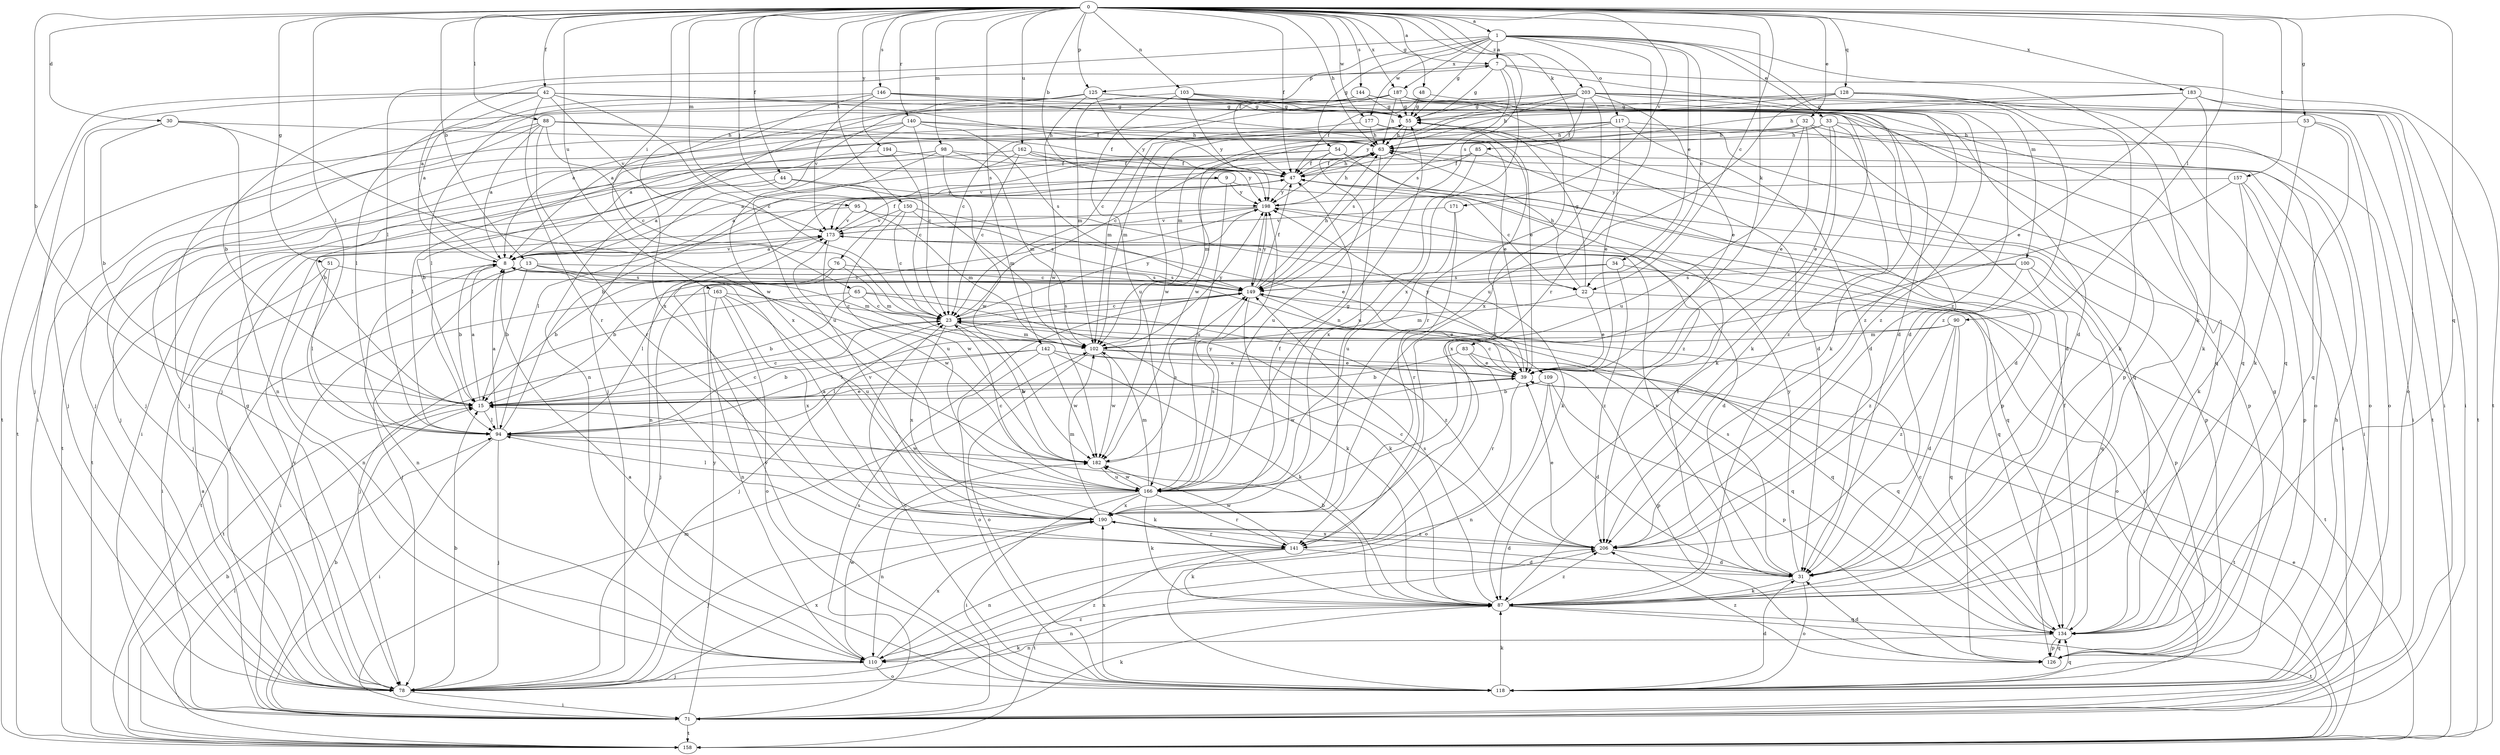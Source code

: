 strict digraph  {
0;
1;
7;
8;
9;
13;
15;
22;
23;
30;
31;
32;
33;
34;
39;
42;
44;
47;
48;
51;
53;
54;
55;
63;
65;
71;
76;
78;
83;
85;
87;
88;
90;
94;
95;
98;
100;
102;
103;
109;
110;
117;
118;
125;
126;
128;
134;
140;
141;
142;
144;
146;
149;
150;
157;
158;
162;
163;
166;
171;
173;
177;
182;
183;
187;
190;
194;
198;
203;
206;
0 -> 1  [label=a];
0 -> 7  [label=a];
0 -> 9  [label=b];
0 -> 13  [label=b];
0 -> 15  [label=b];
0 -> 22  [label=c];
0 -> 30  [label=d];
0 -> 32  [label=e];
0 -> 42  [label=f];
0 -> 44  [label=f];
0 -> 47  [label=f];
0 -> 48  [label=g];
0 -> 51  [label=g];
0 -> 53  [label=g];
0 -> 63  [label=h];
0 -> 65  [label=i];
0 -> 76  [label=j];
0 -> 83  [label=k];
0 -> 85  [label=k];
0 -> 88  [label=l];
0 -> 90  [label=l];
0 -> 94  [label=l];
0 -> 95  [label=m];
0 -> 98  [label=m];
0 -> 103  [label=n];
0 -> 125  [label=p];
0 -> 128  [label=q];
0 -> 134  [label=q];
0 -> 140  [label=r];
0 -> 142  [label=s];
0 -> 144  [label=s];
0 -> 146  [label=s];
0 -> 149  [label=s];
0 -> 150  [label=t];
0 -> 157  [label=t];
0 -> 162  [label=u];
0 -> 163  [label=u];
0 -> 171  [label=v];
0 -> 177  [label=w];
0 -> 183  [label=x];
0 -> 187  [label=x];
0 -> 194  [label=y];
0 -> 203  [label=z];
1 -> 7  [label=a];
1 -> 22  [label=c];
1 -> 33  [label=e];
1 -> 34  [label=e];
1 -> 47  [label=f];
1 -> 54  [label=g];
1 -> 55  [label=g];
1 -> 87  [label=k];
1 -> 94  [label=l];
1 -> 100  [label=m];
1 -> 117  [label=o];
1 -> 141  [label=r];
1 -> 177  [label=w];
1 -> 187  [label=x];
7 -> 55  [label=g];
7 -> 125  [label=p];
7 -> 149  [label=s];
7 -> 158  [label=t];
7 -> 190  [label=x];
7 -> 206  [label=z];
8 -> 7  [label=a];
8 -> 15  [label=b];
8 -> 22  [label=c];
8 -> 109  [label=n];
8 -> 110  [label=n];
8 -> 149  [label=s];
8 -> 173  [label=v];
9 -> 8  [label=a];
9 -> 22  [label=c];
9 -> 166  [label=u];
9 -> 198  [label=y];
13 -> 15  [label=b];
13 -> 78  [label=j];
13 -> 102  [label=m];
13 -> 149  [label=s];
13 -> 158  [label=t];
13 -> 182  [label=w];
15 -> 8  [label=a];
15 -> 23  [label=c];
15 -> 39  [label=e];
15 -> 94  [label=l];
22 -> 39  [label=e];
22 -> 55  [label=g];
22 -> 63  [label=h];
22 -> 102  [label=m];
22 -> 158  [label=t];
23 -> 102  [label=m];
23 -> 134  [label=q];
23 -> 149  [label=s];
23 -> 158  [label=t];
23 -> 182  [label=w];
23 -> 190  [label=x];
23 -> 198  [label=y];
30 -> 15  [label=b];
30 -> 63  [label=h];
30 -> 78  [label=j];
30 -> 110  [label=n];
30 -> 182  [label=w];
31 -> 87  [label=k];
31 -> 118  [label=o];
31 -> 149  [label=s];
31 -> 173  [label=v];
31 -> 198  [label=y];
32 -> 23  [label=c];
32 -> 31  [label=d];
32 -> 39  [label=e];
32 -> 63  [label=h];
32 -> 118  [label=o];
32 -> 166  [label=u];
33 -> 39  [label=e];
33 -> 63  [label=h];
33 -> 71  [label=i];
33 -> 78  [label=j];
33 -> 87  [label=k];
33 -> 206  [label=z];
34 -> 15  [label=b];
34 -> 71  [label=i];
34 -> 149  [label=s];
34 -> 206  [label=z];
39 -> 15  [label=b];
39 -> 23  [label=c];
39 -> 118  [label=o];
39 -> 158  [label=t];
39 -> 182  [label=w];
39 -> 198  [label=y];
42 -> 23  [label=c];
42 -> 47  [label=f];
42 -> 55  [label=g];
42 -> 78  [label=j];
42 -> 94  [label=l];
42 -> 141  [label=r];
42 -> 158  [label=t];
42 -> 173  [label=v];
44 -> 8  [label=a];
44 -> 102  [label=m];
44 -> 158  [label=t];
44 -> 198  [label=y];
47 -> 63  [label=h];
47 -> 94  [label=l];
47 -> 110  [label=n];
47 -> 126  [label=p];
47 -> 198  [label=y];
48 -> 47  [label=f];
48 -> 55  [label=g];
48 -> 206  [label=z];
51 -> 71  [label=i];
51 -> 94  [label=l];
51 -> 110  [label=n];
51 -> 149  [label=s];
53 -> 63  [label=h];
53 -> 87  [label=k];
53 -> 118  [label=o];
53 -> 134  [label=q];
54 -> 8  [label=a];
54 -> 15  [label=b];
54 -> 47  [label=f];
54 -> 71  [label=i];
54 -> 166  [label=u];
54 -> 206  [label=z];
55 -> 63  [label=h];
55 -> 102  [label=m];
55 -> 134  [label=q];
55 -> 149  [label=s];
55 -> 182  [label=w];
63 -> 47  [label=f];
63 -> 102  [label=m];
63 -> 126  [label=p];
63 -> 190  [label=x];
65 -> 15  [label=b];
65 -> 23  [label=c];
65 -> 78  [label=j];
65 -> 87  [label=k];
65 -> 206  [label=z];
71 -> 8  [label=a];
71 -> 15  [label=b];
71 -> 87  [label=k];
71 -> 102  [label=m];
71 -> 149  [label=s];
71 -> 158  [label=t];
71 -> 198  [label=y];
76 -> 15  [label=b];
76 -> 94  [label=l];
76 -> 102  [label=m];
76 -> 149  [label=s];
78 -> 15  [label=b];
78 -> 55  [label=g];
78 -> 71  [label=i];
78 -> 87  [label=k];
78 -> 173  [label=v];
78 -> 190  [label=x];
78 -> 206  [label=z];
83 -> 15  [label=b];
83 -> 39  [label=e];
83 -> 134  [label=q];
83 -> 141  [label=r];
85 -> 31  [label=d];
85 -> 47  [label=f];
85 -> 166  [label=u];
85 -> 173  [label=v];
87 -> 15  [label=b];
87 -> 47  [label=f];
87 -> 110  [label=n];
87 -> 134  [label=q];
87 -> 149  [label=s];
87 -> 158  [label=t];
87 -> 206  [label=z];
88 -> 8  [label=a];
88 -> 23  [label=c];
88 -> 47  [label=f];
88 -> 63  [label=h];
88 -> 78  [label=j];
88 -> 141  [label=r];
88 -> 158  [label=t];
90 -> 31  [label=d];
90 -> 94  [label=l];
90 -> 102  [label=m];
90 -> 134  [label=q];
90 -> 206  [label=z];
94 -> 8  [label=a];
94 -> 23  [label=c];
94 -> 63  [label=h];
94 -> 71  [label=i];
94 -> 78  [label=j];
94 -> 87  [label=k];
94 -> 182  [label=w];
95 -> 78  [label=j];
95 -> 87  [label=k];
95 -> 102  [label=m];
95 -> 173  [label=v];
98 -> 15  [label=b];
98 -> 47  [label=f];
98 -> 78  [label=j];
98 -> 102  [label=m];
98 -> 166  [label=u];
98 -> 182  [label=w];
100 -> 78  [label=j];
100 -> 126  [label=p];
100 -> 134  [label=q];
100 -> 149  [label=s];
100 -> 206  [label=z];
102 -> 39  [label=e];
102 -> 118  [label=o];
102 -> 134  [label=q];
102 -> 182  [label=w];
102 -> 198  [label=y];
103 -> 55  [label=g];
103 -> 87  [label=k];
103 -> 102  [label=m];
103 -> 126  [label=p];
103 -> 166  [label=u];
103 -> 198  [label=y];
109 -> 15  [label=b];
109 -> 31  [label=d];
109 -> 110  [label=n];
109 -> 126  [label=p];
110 -> 78  [label=j];
110 -> 118  [label=o];
110 -> 182  [label=w];
110 -> 190  [label=x];
110 -> 206  [label=z];
117 -> 31  [label=d];
117 -> 39  [label=e];
117 -> 63  [label=h];
117 -> 78  [label=j];
117 -> 118  [label=o];
117 -> 182  [label=w];
118 -> 8  [label=a];
118 -> 23  [label=c];
118 -> 31  [label=d];
118 -> 63  [label=h];
118 -> 87  [label=k];
118 -> 134  [label=q];
118 -> 173  [label=v];
118 -> 190  [label=x];
125 -> 8  [label=a];
125 -> 31  [label=d];
125 -> 55  [label=g];
125 -> 94  [label=l];
125 -> 110  [label=n];
125 -> 134  [label=q];
125 -> 182  [label=w];
125 -> 198  [label=y];
126 -> 31  [label=d];
126 -> 55  [label=g];
126 -> 134  [label=q];
126 -> 206  [label=z];
128 -> 55  [label=g];
128 -> 87  [label=k];
128 -> 102  [label=m];
128 -> 134  [label=q];
128 -> 166  [label=u];
128 -> 206  [label=z];
134 -> 23  [label=c];
134 -> 47  [label=f];
134 -> 110  [label=n];
134 -> 126  [label=p];
140 -> 8  [label=a];
140 -> 23  [label=c];
140 -> 39  [label=e];
140 -> 63  [label=h];
140 -> 71  [label=i];
140 -> 149  [label=s];
140 -> 190  [label=x];
141 -> 31  [label=d];
141 -> 87  [label=k];
141 -> 110  [label=n];
141 -> 158  [label=t];
141 -> 182  [label=w];
142 -> 15  [label=b];
142 -> 39  [label=e];
142 -> 87  [label=k];
142 -> 94  [label=l];
142 -> 118  [label=o];
142 -> 126  [label=p];
142 -> 182  [label=w];
144 -> 8  [label=a];
144 -> 23  [label=c];
144 -> 31  [label=d];
144 -> 55  [label=g];
144 -> 141  [label=r];
146 -> 8  [label=a];
146 -> 39  [label=e];
146 -> 55  [label=g];
146 -> 134  [label=q];
146 -> 173  [label=v];
146 -> 190  [label=x];
149 -> 23  [label=c];
149 -> 39  [label=e];
149 -> 47  [label=f];
149 -> 63  [label=h];
149 -> 78  [label=j];
149 -> 87  [label=k];
149 -> 118  [label=o];
149 -> 198  [label=y];
150 -> 23  [label=c];
150 -> 39  [label=e];
150 -> 149  [label=s];
150 -> 166  [label=u];
150 -> 173  [label=v];
157 -> 71  [label=i];
157 -> 87  [label=k];
157 -> 126  [label=p];
157 -> 190  [label=x];
157 -> 198  [label=y];
158 -> 15  [label=b];
158 -> 39  [label=e];
158 -> 94  [label=l];
162 -> 23  [label=c];
162 -> 47  [label=f];
162 -> 71  [label=i];
162 -> 126  [label=p];
162 -> 158  [label=t];
162 -> 198  [label=y];
163 -> 23  [label=c];
163 -> 71  [label=i];
163 -> 110  [label=n];
163 -> 118  [label=o];
163 -> 166  [label=u];
163 -> 190  [label=x];
166 -> 23  [label=c];
166 -> 55  [label=g];
166 -> 71  [label=i];
166 -> 87  [label=k];
166 -> 94  [label=l];
166 -> 102  [label=m];
166 -> 110  [label=n];
166 -> 141  [label=r];
166 -> 149  [label=s];
166 -> 182  [label=w];
166 -> 190  [label=x];
166 -> 198  [label=y];
171 -> 141  [label=r];
171 -> 166  [label=u];
171 -> 173  [label=v];
173 -> 8  [label=a];
173 -> 31  [label=d];
173 -> 47  [label=f];
173 -> 134  [label=q];
173 -> 182  [label=w];
177 -> 31  [label=d];
177 -> 63  [label=h];
177 -> 102  [label=m];
177 -> 141  [label=r];
182 -> 149  [label=s];
182 -> 166  [label=u];
183 -> 39  [label=e];
183 -> 55  [label=g];
183 -> 63  [label=h];
183 -> 71  [label=i];
183 -> 87  [label=k];
183 -> 158  [label=t];
187 -> 15  [label=b];
187 -> 23  [label=c];
187 -> 31  [label=d];
187 -> 55  [label=g];
187 -> 63  [label=h];
187 -> 78  [label=j];
187 -> 87  [label=k];
187 -> 158  [label=t];
190 -> 8  [label=a];
190 -> 31  [label=d];
190 -> 47  [label=f];
190 -> 78  [label=j];
190 -> 102  [label=m];
190 -> 141  [label=r];
190 -> 173  [label=v];
190 -> 206  [label=z];
194 -> 23  [label=c];
194 -> 47  [label=f];
194 -> 94  [label=l];
198 -> 63  [label=h];
198 -> 78  [label=j];
198 -> 134  [label=q];
198 -> 149  [label=s];
198 -> 173  [label=v];
203 -> 39  [label=e];
203 -> 47  [label=f];
203 -> 55  [label=g];
203 -> 63  [label=h];
203 -> 71  [label=i];
203 -> 78  [label=j];
203 -> 118  [label=o];
203 -> 190  [label=x];
203 -> 198  [label=y];
203 -> 206  [label=z];
206 -> 23  [label=c];
206 -> 31  [label=d];
206 -> 39  [label=e];
206 -> 190  [label=x];
}
